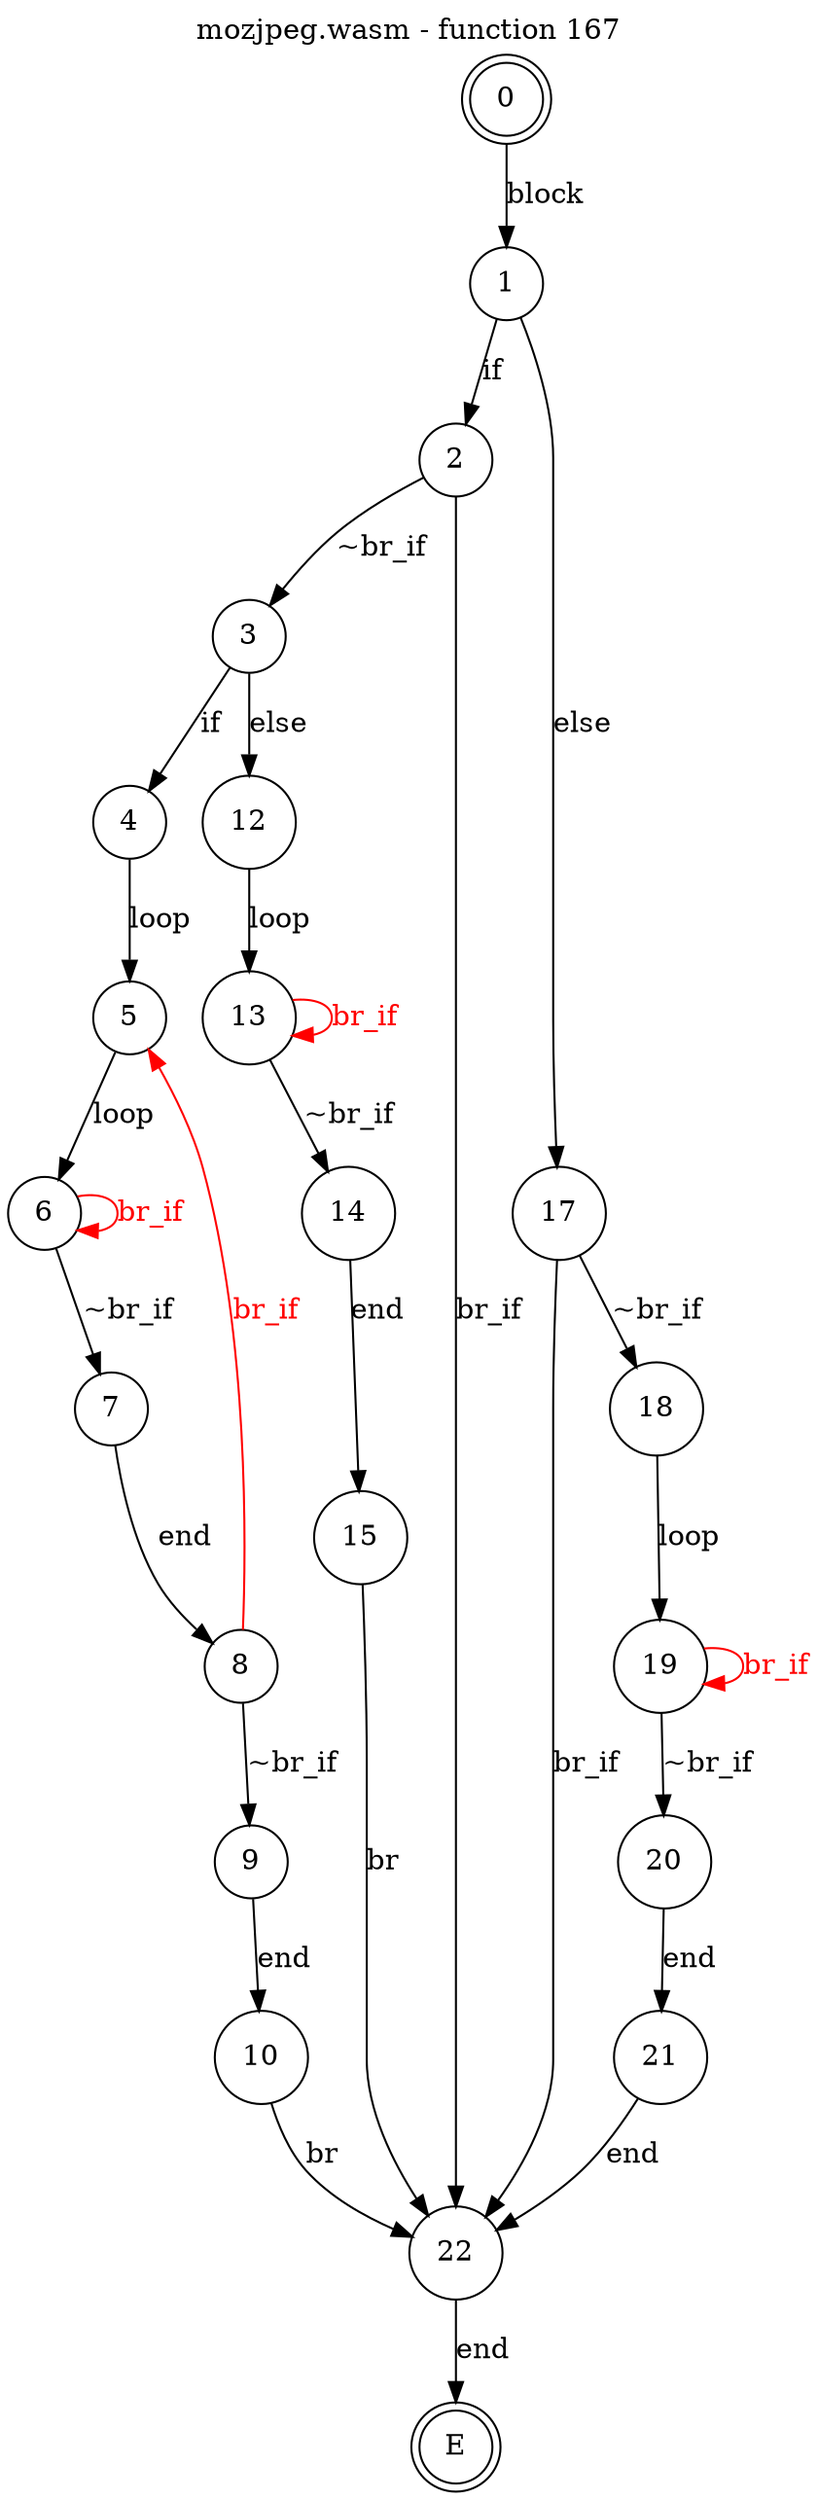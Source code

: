 digraph finite_state_machine {
    label = "mozjpeg.wasm - function 167"
    labelloc =  t
    labelfontsize = 16
    labelfontcolor = black
    labelfontname = "Helvetica"
    node [shape = doublecircle]; 0 E ;
    node [shape = circle];
    0 -> 1[label="block"];
    1 -> 2[label="if"];
    1 -> 17[label="else"];
    2 -> 3[label="~br_if"];
    2 -> 22[label="br_if"];
    3 -> 4[label="if"];
    3 -> 12[label="else"];
    4 -> 5[label="loop"];
    5 -> 6[label="loop"];
    6 -> 7[label="~br_if"];
    6 -> 6[color="red" fontcolor="red" label="br_if"];
    7 -> 8[label="end"];
    8 -> 9[label="~br_if"];
    8 -> 5[color="red" fontcolor="red" label="br_if"];
    9 -> 10[label="end"];
    10 -> 22[label="br"];
    12 -> 13[label="loop"];
    13 -> 14[label="~br_if"];
    13 -> 13[color="red" fontcolor="red" label="br_if"];
    14 -> 15[label="end"];
    15 -> 22[label="br"];
    17 -> 18[label="~br_if"];
    17 -> 22[label="br_if"];
    18 -> 19[label="loop"];
    19 -> 20[label="~br_if"];
    19 -> 19[color="red" fontcolor="red" label="br_if"];
    20 -> 21[label="end"];
    21 -> 22[label="end"];
    22 -> E[label="end"];
}
